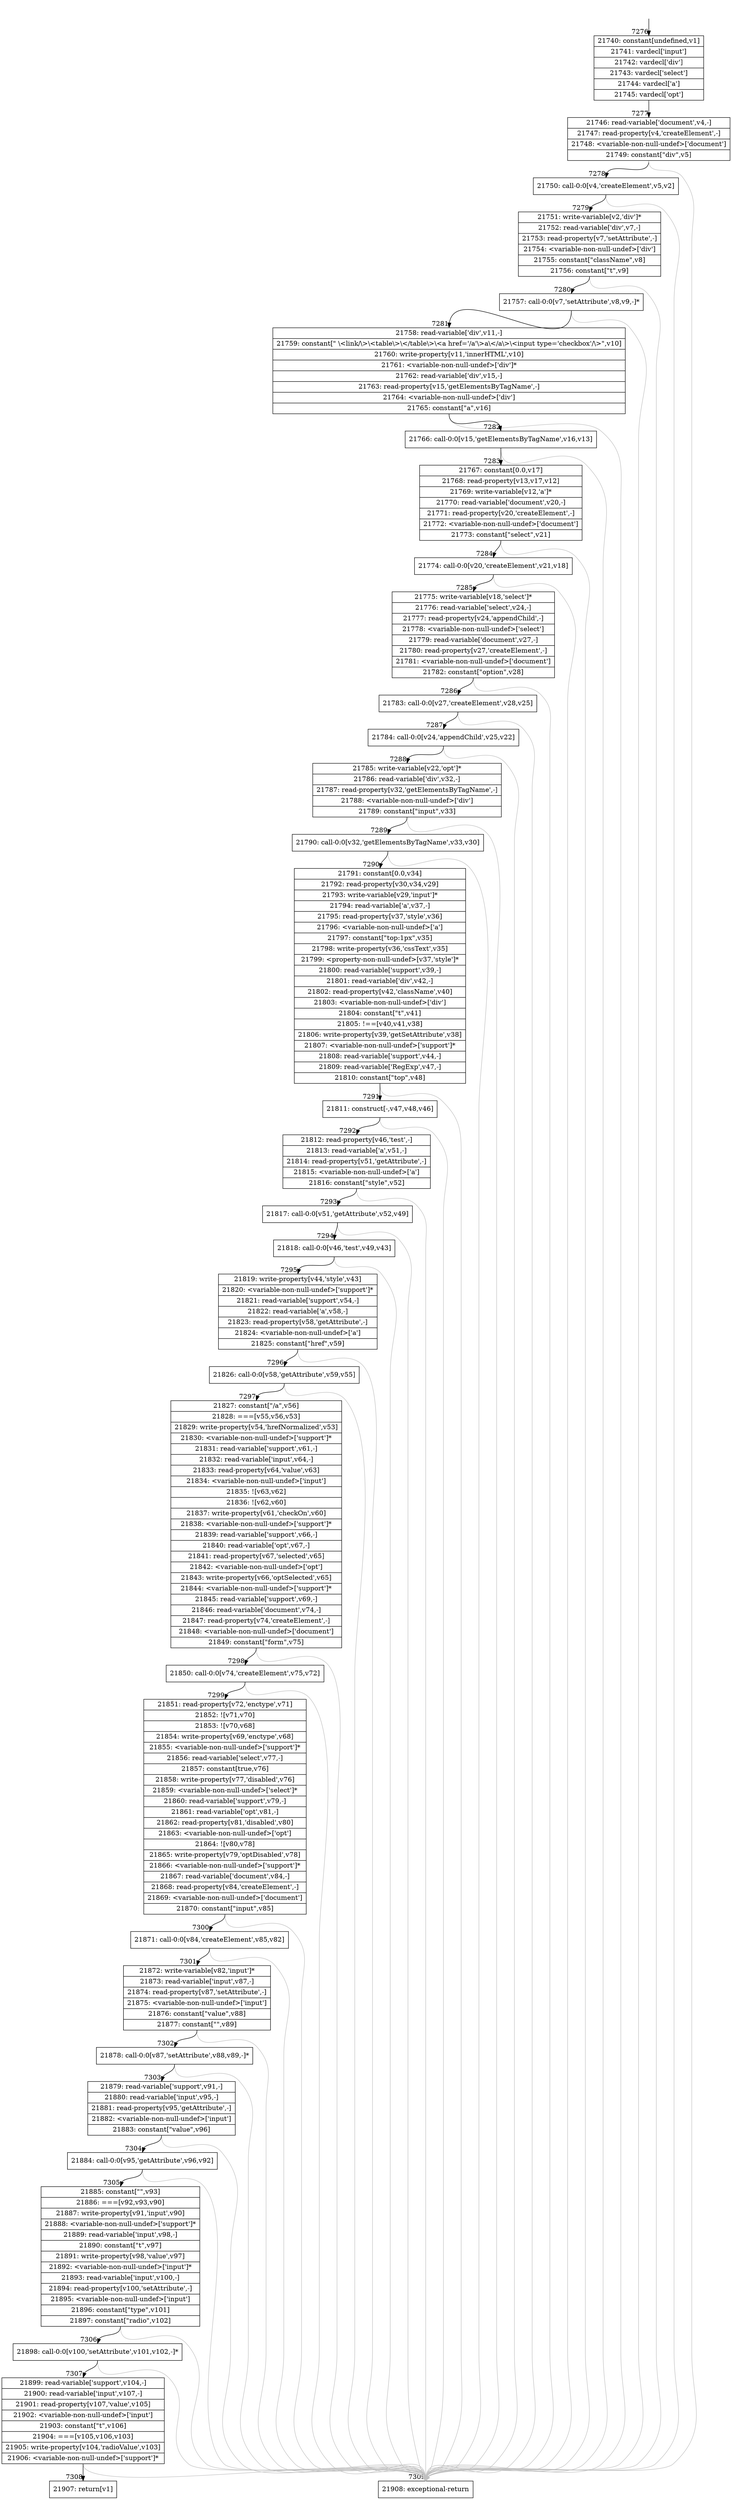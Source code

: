 digraph {
rankdir="TD"
BB_entry449[shape=none,label=""];
BB_entry449 -> BB7276 [tailport=s, headport=n, headlabel="    7276"]
BB7276 [shape=record label="{21740: constant[undefined,v1]|21741: vardecl['input']|21742: vardecl['div']|21743: vardecl['select']|21744: vardecl['a']|21745: vardecl['opt']}" ] 
BB7276 -> BB7277 [tailport=s, headport=n, headlabel="      7277"]
BB7277 [shape=record label="{21746: read-variable['document',v4,-]|21747: read-property[v4,'createElement',-]|21748: \<variable-non-null-undef\>['document']|21749: constant[\"div\",v5]}" ] 
BB7277 -> BB7278 [tailport=s, headport=n, headlabel="      7278"]
BB7277 -> BB7309 [tailport=s, headport=n, color=gray, headlabel="      7309"]
BB7278 [shape=record label="{21750: call-0:0[v4,'createElement',v5,v2]}" ] 
BB7278 -> BB7279 [tailport=s, headport=n, headlabel="      7279"]
BB7278 -> BB7309 [tailport=s, headport=n, color=gray]
BB7279 [shape=record label="{21751: write-variable[v2,'div']*|21752: read-variable['div',v7,-]|21753: read-property[v7,'setAttribute',-]|21754: \<variable-non-null-undef\>['div']|21755: constant[\"className\",v8]|21756: constant[\"t\",v9]}" ] 
BB7279 -> BB7280 [tailport=s, headport=n, headlabel="      7280"]
BB7279 -> BB7309 [tailport=s, headport=n, color=gray]
BB7280 [shape=record label="{21757: call-0:0[v7,'setAttribute',v8,v9,-]*}" ] 
BB7280 -> BB7281 [tailport=s, headport=n, headlabel="      7281"]
BB7280 -> BB7309 [tailport=s, headport=n, color=gray]
BB7281 [shape=record label="{21758: read-variable['div',v11,-]|21759: constant[\"  \\\<link/\\\>\\\<table\\\>\\\</table\\\>\\\<a href='/a'\\\>a\\\</a\\\>\\\<input type='checkbox'/\\\>\",v10]|21760: write-property[v11,'innerHTML',v10]|21761: \<variable-non-null-undef\>['div']*|21762: read-variable['div',v15,-]|21763: read-property[v15,'getElementsByTagName',-]|21764: \<variable-non-null-undef\>['div']|21765: constant[\"a\",v16]}" ] 
BB7281 -> BB7282 [tailport=s, headport=n, headlabel="      7282"]
BB7281 -> BB7309 [tailport=s, headport=n, color=gray]
BB7282 [shape=record label="{21766: call-0:0[v15,'getElementsByTagName',v16,v13]}" ] 
BB7282 -> BB7283 [tailport=s, headport=n, headlabel="      7283"]
BB7282 -> BB7309 [tailport=s, headport=n, color=gray]
BB7283 [shape=record label="{21767: constant[0.0,v17]|21768: read-property[v13,v17,v12]|21769: write-variable[v12,'a']*|21770: read-variable['document',v20,-]|21771: read-property[v20,'createElement',-]|21772: \<variable-non-null-undef\>['document']|21773: constant[\"select\",v21]}" ] 
BB7283 -> BB7284 [tailport=s, headport=n, headlabel="      7284"]
BB7283 -> BB7309 [tailport=s, headport=n, color=gray]
BB7284 [shape=record label="{21774: call-0:0[v20,'createElement',v21,v18]}" ] 
BB7284 -> BB7285 [tailport=s, headport=n, headlabel="      7285"]
BB7284 -> BB7309 [tailport=s, headport=n, color=gray]
BB7285 [shape=record label="{21775: write-variable[v18,'select']*|21776: read-variable['select',v24,-]|21777: read-property[v24,'appendChild',-]|21778: \<variable-non-null-undef\>['select']|21779: read-variable['document',v27,-]|21780: read-property[v27,'createElement',-]|21781: \<variable-non-null-undef\>['document']|21782: constant[\"option\",v28]}" ] 
BB7285 -> BB7286 [tailport=s, headport=n, headlabel="      7286"]
BB7285 -> BB7309 [tailport=s, headport=n, color=gray]
BB7286 [shape=record label="{21783: call-0:0[v27,'createElement',v28,v25]}" ] 
BB7286 -> BB7287 [tailport=s, headport=n, headlabel="      7287"]
BB7286 -> BB7309 [tailport=s, headport=n, color=gray]
BB7287 [shape=record label="{21784: call-0:0[v24,'appendChild',v25,v22]}" ] 
BB7287 -> BB7288 [tailport=s, headport=n, headlabel="      7288"]
BB7287 -> BB7309 [tailport=s, headport=n, color=gray]
BB7288 [shape=record label="{21785: write-variable[v22,'opt']*|21786: read-variable['div',v32,-]|21787: read-property[v32,'getElementsByTagName',-]|21788: \<variable-non-null-undef\>['div']|21789: constant[\"input\",v33]}" ] 
BB7288 -> BB7289 [tailport=s, headport=n, headlabel="      7289"]
BB7288 -> BB7309 [tailport=s, headport=n, color=gray]
BB7289 [shape=record label="{21790: call-0:0[v32,'getElementsByTagName',v33,v30]}" ] 
BB7289 -> BB7290 [tailport=s, headport=n, headlabel="      7290"]
BB7289 -> BB7309 [tailport=s, headport=n, color=gray]
BB7290 [shape=record label="{21791: constant[0.0,v34]|21792: read-property[v30,v34,v29]|21793: write-variable[v29,'input']*|21794: read-variable['a',v37,-]|21795: read-property[v37,'style',v36]|21796: \<variable-non-null-undef\>['a']|21797: constant[\"top:1px\",v35]|21798: write-property[v36,'cssText',v35]|21799: \<property-non-null-undef\>[v37,'style']*|21800: read-variable['support',v39,-]|21801: read-variable['div',v42,-]|21802: read-property[v42,'className',v40]|21803: \<variable-non-null-undef\>['div']|21804: constant[\"t\",v41]|21805: !==[v40,v41,v38]|21806: write-property[v39,'getSetAttribute',v38]|21807: \<variable-non-null-undef\>['support']*|21808: read-variable['support',v44,-]|21809: read-variable['RegExp',v47,-]|21810: constant[\"top\",v48]}" ] 
BB7290 -> BB7291 [tailport=s, headport=n, headlabel="      7291"]
BB7290 -> BB7309 [tailport=s, headport=n, color=gray]
BB7291 [shape=record label="{21811: construct[-,v47,v48,v46]}" ] 
BB7291 -> BB7292 [tailport=s, headport=n, headlabel="      7292"]
BB7291 -> BB7309 [tailport=s, headport=n, color=gray]
BB7292 [shape=record label="{21812: read-property[v46,'test',-]|21813: read-variable['a',v51,-]|21814: read-property[v51,'getAttribute',-]|21815: \<variable-non-null-undef\>['a']|21816: constant[\"style\",v52]}" ] 
BB7292 -> BB7293 [tailport=s, headport=n, headlabel="      7293"]
BB7292 -> BB7309 [tailport=s, headport=n, color=gray]
BB7293 [shape=record label="{21817: call-0:0[v51,'getAttribute',v52,v49]}" ] 
BB7293 -> BB7294 [tailport=s, headport=n, headlabel="      7294"]
BB7293 -> BB7309 [tailport=s, headport=n, color=gray]
BB7294 [shape=record label="{21818: call-0:0[v46,'test',v49,v43]}" ] 
BB7294 -> BB7295 [tailport=s, headport=n, headlabel="      7295"]
BB7294 -> BB7309 [tailport=s, headport=n, color=gray]
BB7295 [shape=record label="{21819: write-property[v44,'style',v43]|21820: \<variable-non-null-undef\>['support']*|21821: read-variable['support',v54,-]|21822: read-variable['a',v58,-]|21823: read-property[v58,'getAttribute',-]|21824: \<variable-non-null-undef\>['a']|21825: constant[\"href\",v59]}" ] 
BB7295 -> BB7296 [tailport=s, headport=n, headlabel="      7296"]
BB7295 -> BB7309 [tailport=s, headport=n, color=gray]
BB7296 [shape=record label="{21826: call-0:0[v58,'getAttribute',v59,v55]}" ] 
BB7296 -> BB7297 [tailport=s, headport=n, headlabel="      7297"]
BB7296 -> BB7309 [tailport=s, headport=n, color=gray]
BB7297 [shape=record label="{21827: constant[\"/a\",v56]|21828: ===[v55,v56,v53]|21829: write-property[v54,'hrefNormalized',v53]|21830: \<variable-non-null-undef\>['support']*|21831: read-variable['support',v61,-]|21832: read-variable['input',v64,-]|21833: read-property[v64,'value',v63]|21834: \<variable-non-null-undef\>['input']|21835: ![v63,v62]|21836: ![v62,v60]|21837: write-property[v61,'checkOn',v60]|21838: \<variable-non-null-undef\>['support']*|21839: read-variable['support',v66,-]|21840: read-variable['opt',v67,-]|21841: read-property[v67,'selected',v65]|21842: \<variable-non-null-undef\>['opt']|21843: write-property[v66,'optSelected',v65]|21844: \<variable-non-null-undef\>['support']*|21845: read-variable['support',v69,-]|21846: read-variable['document',v74,-]|21847: read-property[v74,'createElement',-]|21848: \<variable-non-null-undef\>['document']|21849: constant[\"form\",v75]}" ] 
BB7297 -> BB7298 [tailport=s, headport=n, headlabel="      7298"]
BB7297 -> BB7309 [tailport=s, headport=n, color=gray]
BB7298 [shape=record label="{21850: call-0:0[v74,'createElement',v75,v72]}" ] 
BB7298 -> BB7299 [tailport=s, headport=n, headlabel="      7299"]
BB7298 -> BB7309 [tailport=s, headport=n, color=gray]
BB7299 [shape=record label="{21851: read-property[v72,'enctype',v71]|21852: ![v71,v70]|21853: ![v70,v68]|21854: write-property[v69,'enctype',v68]|21855: \<variable-non-null-undef\>['support']*|21856: read-variable['select',v77,-]|21857: constant[true,v76]|21858: write-property[v77,'disabled',v76]|21859: \<variable-non-null-undef\>['select']*|21860: read-variable['support',v79,-]|21861: read-variable['opt',v81,-]|21862: read-property[v81,'disabled',v80]|21863: \<variable-non-null-undef\>['opt']|21864: ![v80,v78]|21865: write-property[v79,'optDisabled',v78]|21866: \<variable-non-null-undef\>['support']*|21867: read-variable['document',v84,-]|21868: read-property[v84,'createElement',-]|21869: \<variable-non-null-undef\>['document']|21870: constant[\"input\",v85]}" ] 
BB7299 -> BB7300 [tailport=s, headport=n, headlabel="      7300"]
BB7299 -> BB7309 [tailport=s, headport=n, color=gray]
BB7300 [shape=record label="{21871: call-0:0[v84,'createElement',v85,v82]}" ] 
BB7300 -> BB7301 [tailport=s, headport=n, headlabel="      7301"]
BB7300 -> BB7309 [tailport=s, headport=n, color=gray]
BB7301 [shape=record label="{21872: write-variable[v82,'input']*|21873: read-variable['input',v87,-]|21874: read-property[v87,'setAttribute',-]|21875: \<variable-non-null-undef\>['input']|21876: constant[\"value\",v88]|21877: constant[\"\",v89]}" ] 
BB7301 -> BB7302 [tailport=s, headport=n, headlabel="      7302"]
BB7301 -> BB7309 [tailport=s, headport=n, color=gray]
BB7302 [shape=record label="{21878: call-0:0[v87,'setAttribute',v88,v89,-]*}" ] 
BB7302 -> BB7303 [tailport=s, headport=n, headlabel="      7303"]
BB7302 -> BB7309 [tailport=s, headport=n, color=gray]
BB7303 [shape=record label="{21879: read-variable['support',v91,-]|21880: read-variable['input',v95,-]|21881: read-property[v95,'getAttribute',-]|21882: \<variable-non-null-undef\>['input']|21883: constant[\"value\",v96]}" ] 
BB7303 -> BB7304 [tailport=s, headport=n, headlabel="      7304"]
BB7303 -> BB7309 [tailport=s, headport=n, color=gray]
BB7304 [shape=record label="{21884: call-0:0[v95,'getAttribute',v96,v92]}" ] 
BB7304 -> BB7305 [tailport=s, headport=n, headlabel="      7305"]
BB7304 -> BB7309 [tailport=s, headport=n, color=gray]
BB7305 [shape=record label="{21885: constant[\"\",v93]|21886: ===[v92,v93,v90]|21887: write-property[v91,'input',v90]|21888: \<variable-non-null-undef\>['support']*|21889: read-variable['input',v98,-]|21890: constant[\"t\",v97]|21891: write-property[v98,'value',v97]|21892: \<variable-non-null-undef\>['input']*|21893: read-variable['input',v100,-]|21894: read-property[v100,'setAttribute',-]|21895: \<variable-non-null-undef\>['input']|21896: constant[\"type\",v101]|21897: constant[\"radio\",v102]}" ] 
BB7305 -> BB7306 [tailport=s, headport=n, headlabel="      7306"]
BB7305 -> BB7309 [tailport=s, headport=n, color=gray]
BB7306 [shape=record label="{21898: call-0:0[v100,'setAttribute',v101,v102,-]*}" ] 
BB7306 -> BB7307 [tailport=s, headport=n, headlabel="      7307"]
BB7306 -> BB7309 [tailport=s, headport=n, color=gray]
BB7307 [shape=record label="{21899: read-variable['support',v104,-]|21900: read-variable['input',v107,-]|21901: read-property[v107,'value',v105]|21902: \<variable-non-null-undef\>['input']|21903: constant[\"t\",v106]|21904: ===[v105,v106,v103]|21905: write-property[v104,'radioValue',v103]|21906: \<variable-non-null-undef\>['support']*}" ] 
BB7307 -> BB7308 [tailport=s, headport=n, headlabel="      7308"]
BB7307 -> BB7309 [tailport=s, headport=n, color=gray]
BB7308 [shape=record label="{21907: return[v1]}" ] 
BB7309 [shape=record label="{21908: exceptional-return}" ] 
}
